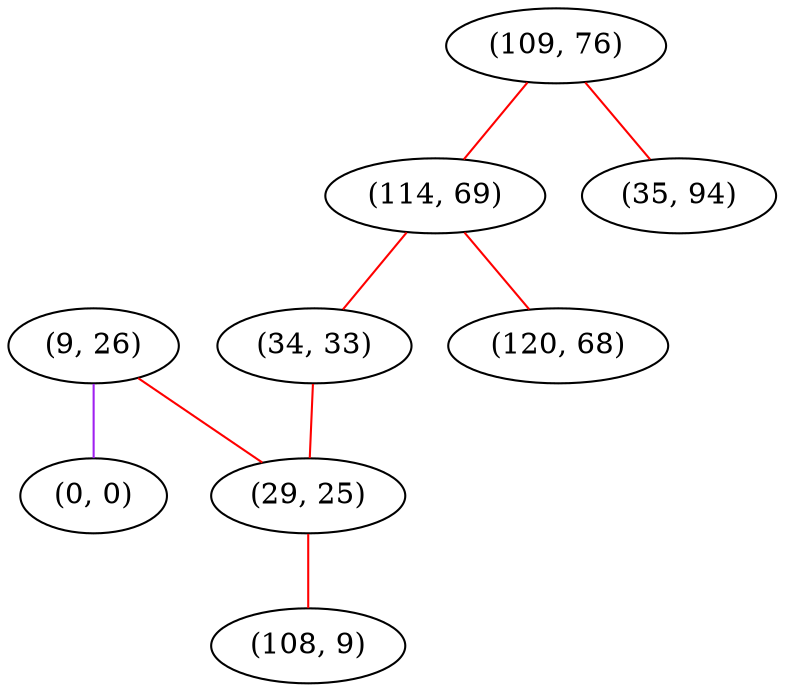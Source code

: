 graph "" {
"(9, 26)";
"(109, 76)";
"(0, 0)";
"(114, 69)";
"(34, 33)";
"(120, 68)";
"(35, 94)";
"(29, 25)";
"(108, 9)";
"(9, 26)" -- "(29, 25)"  [color=red, key=0, weight=1];
"(9, 26)" -- "(0, 0)"  [color=purple, key=0, weight=4];
"(109, 76)" -- "(114, 69)"  [color=red, key=0, weight=1];
"(109, 76)" -- "(35, 94)"  [color=red, key=0, weight=1];
"(114, 69)" -- "(34, 33)"  [color=red, key=0, weight=1];
"(114, 69)" -- "(120, 68)"  [color=red, key=0, weight=1];
"(34, 33)" -- "(29, 25)"  [color=red, key=0, weight=1];
"(29, 25)" -- "(108, 9)"  [color=red, key=0, weight=1];
}
